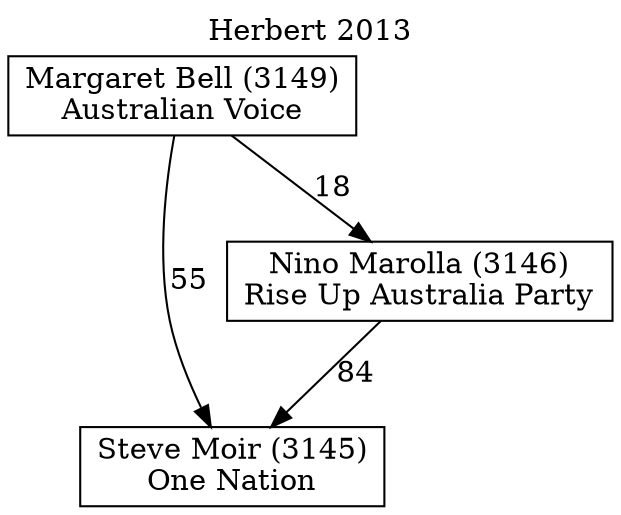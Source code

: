// House preference flow
digraph "Steve Moir (3145)_Herbert_2013" {
	graph [label="Herbert 2013" labelloc=t mclimit=10]
	node [shape=box]
	"Steve Moir (3145)" [label="Steve Moir (3145)
One Nation"]
	"Nino Marolla (3146)" [label="Nino Marolla (3146)
Rise Up Australia Party"]
	"Margaret Bell (3149)" [label="Margaret Bell (3149)
Australian Voice"]
	"Nino Marolla (3146)" -> "Steve Moir (3145)" [label=84]
	"Margaret Bell (3149)" -> "Nino Marolla (3146)" [label=18]
	"Margaret Bell (3149)" -> "Steve Moir (3145)" [label=55]
}
